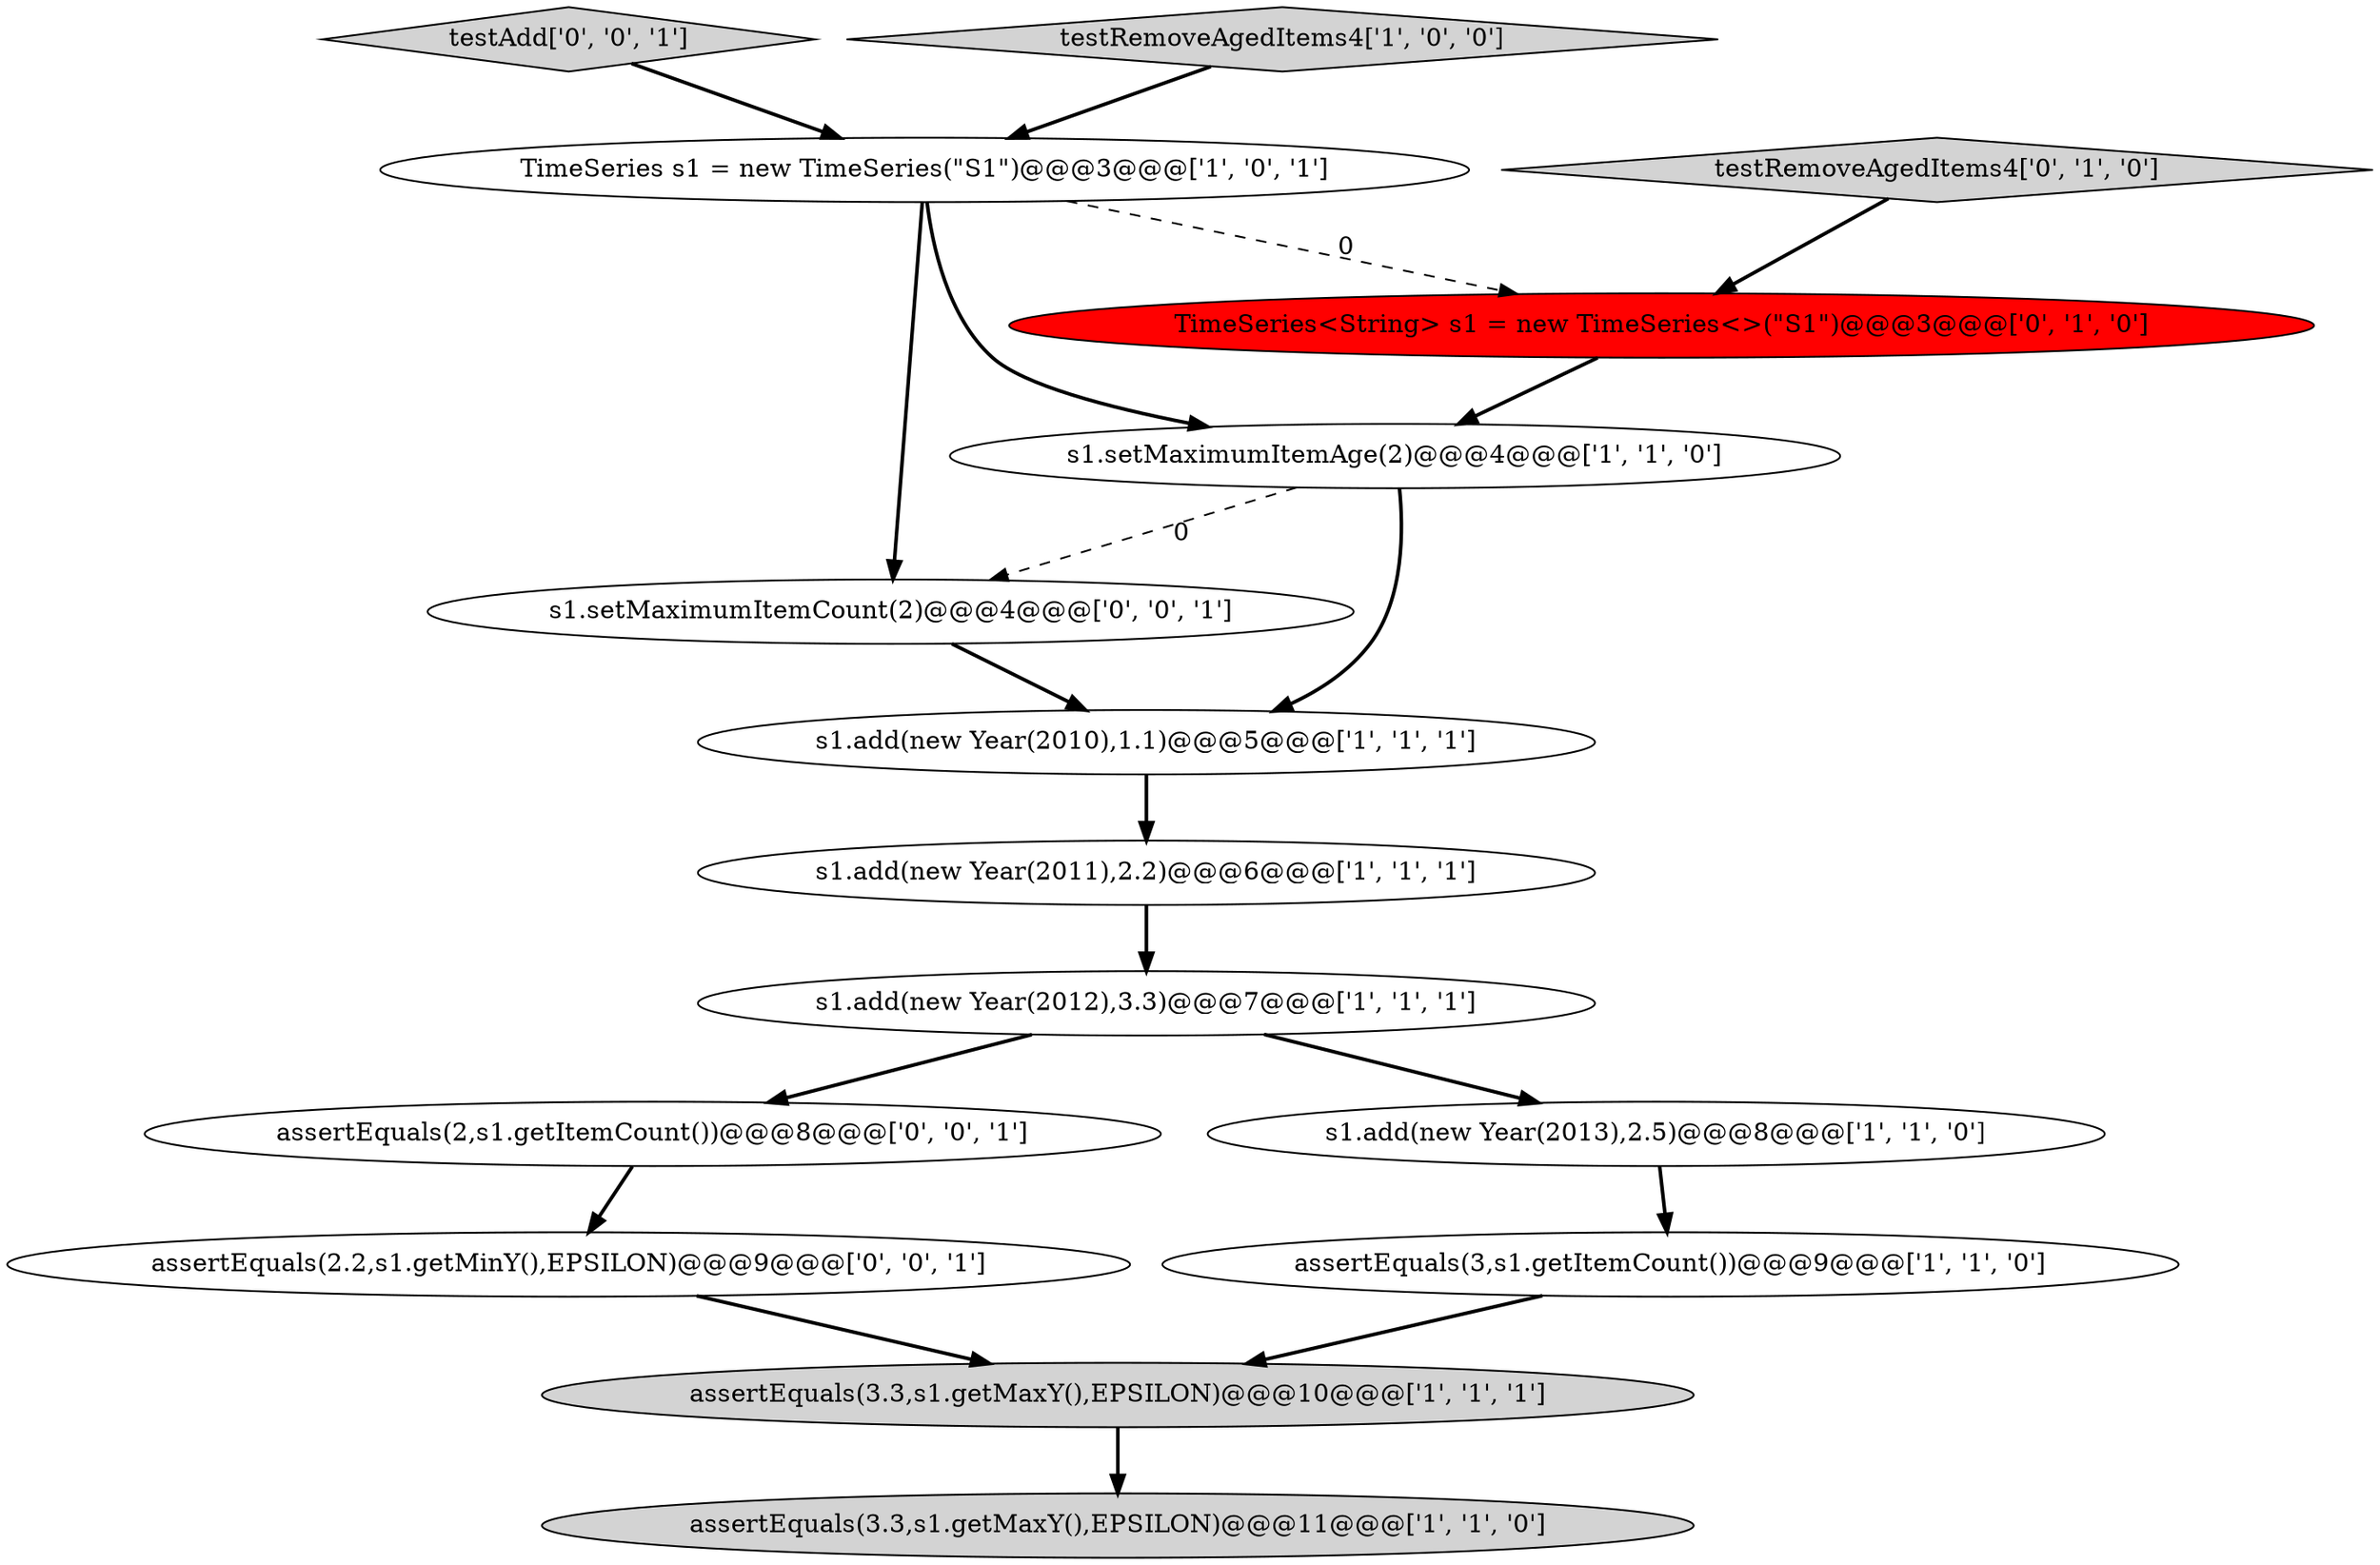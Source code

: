 digraph {
14 [style = filled, label = "assertEquals(2,s1.getItemCount())@@@8@@@['0', '0', '1']", fillcolor = white, shape = ellipse image = "AAA0AAABBB3BBB"];
3 [style = filled, label = "s1.add(new Year(2011),2.2)@@@6@@@['1', '1', '1']", fillcolor = white, shape = ellipse image = "AAA0AAABBB1BBB"];
7 [style = filled, label = "s1.add(new Year(2010),1.1)@@@5@@@['1', '1', '1']", fillcolor = white, shape = ellipse image = "AAA0AAABBB1BBB"];
1 [style = filled, label = "s1.add(new Year(2013),2.5)@@@8@@@['1', '1', '0']", fillcolor = white, shape = ellipse image = "AAA0AAABBB1BBB"];
11 [style = filled, label = "TimeSeries<String> s1 = new TimeSeries<>(\"S1\")@@@3@@@['0', '1', '0']", fillcolor = red, shape = ellipse image = "AAA1AAABBB2BBB"];
13 [style = filled, label = "s1.setMaximumItemCount(2)@@@4@@@['0', '0', '1']", fillcolor = white, shape = ellipse image = "AAA0AAABBB3BBB"];
15 [style = filled, label = "assertEquals(2.2,s1.getMinY(),EPSILON)@@@9@@@['0', '0', '1']", fillcolor = white, shape = ellipse image = "AAA0AAABBB3BBB"];
8 [style = filled, label = "s1.setMaximumItemAge(2)@@@4@@@['1', '1', '0']", fillcolor = white, shape = ellipse image = "AAA0AAABBB1BBB"];
12 [style = filled, label = "testAdd['0', '0', '1']", fillcolor = lightgray, shape = diamond image = "AAA0AAABBB3BBB"];
0 [style = filled, label = "TimeSeries s1 = new TimeSeries(\"S1\")@@@3@@@['1', '0', '1']", fillcolor = white, shape = ellipse image = "AAA0AAABBB1BBB"];
4 [style = filled, label = "assertEquals(3,s1.getItemCount())@@@9@@@['1', '1', '0']", fillcolor = white, shape = ellipse image = "AAA0AAABBB1BBB"];
6 [style = filled, label = "testRemoveAgedItems4['1', '0', '0']", fillcolor = lightgray, shape = diamond image = "AAA0AAABBB1BBB"];
9 [style = filled, label = "assertEquals(3.3,s1.getMaxY(),EPSILON)@@@10@@@['1', '1', '1']", fillcolor = lightgray, shape = ellipse image = "AAA0AAABBB1BBB"];
5 [style = filled, label = "assertEquals(3.3,s1.getMaxY(),EPSILON)@@@11@@@['1', '1', '0']", fillcolor = lightgray, shape = ellipse image = "AAA0AAABBB1BBB"];
2 [style = filled, label = "s1.add(new Year(2012),3.3)@@@7@@@['1', '1', '1']", fillcolor = white, shape = ellipse image = "AAA0AAABBB1BBB"];
10 [style = filled, label = "testRemoveAgedItems4['0', '1', '0']", fillcolor = lightgray, shape = diamond image = "AAA0AAABBB2BBB"];
9->5 [style = bold, label=""];
4->9 [style = bold, label=""];
11->8 [style = bold, label=""];
8->13 [style = dashed, label="0"];
1->4 [style = bold, label=""];
14->15 [style = bold, label=""];
0->11 [style = dashed, label="0"];
6->0 [style = bold, label=""];
3->2 [style = bold, label=""];
0->13 [style = bold, label=""];
15->9 [style = bold, label=""];
13->7 [style = bold, label=""];
12->0 [style = bold, label=""];
2->1 [style = bold, label=""];
7->3 [style = bold, label=""];
2->14 [style = bold, label=""];
8->7 [style = bold, label=""];
0->8 [style = bold, label=""];
10->11 [style = bold, label=""];
}
